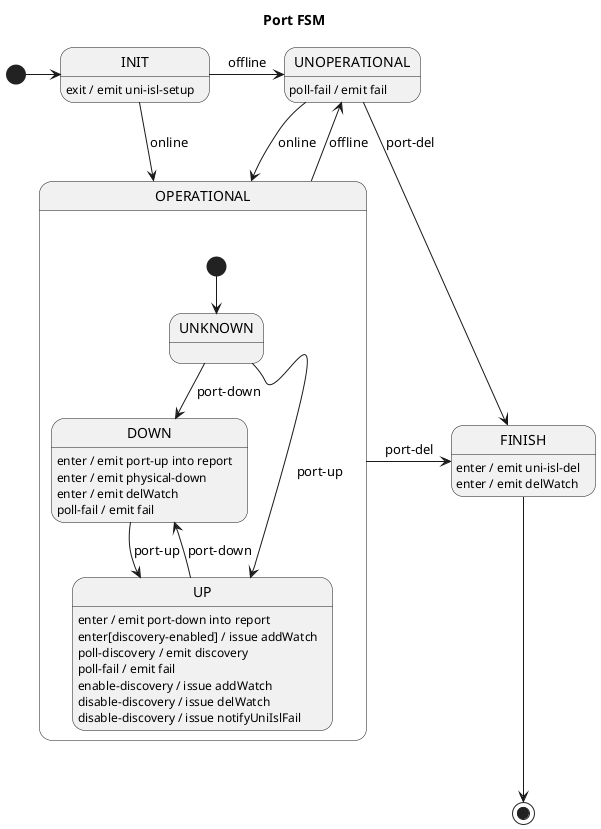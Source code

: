 Internal state:
* history data (constructor)
* report FSM

Input signals:
* port-up (switch)
* port-down (switch)
* online (switch)
* offline (switch)
* poll-discovery (poll)
* poll-fail (poll)

Output signals:
* physical-down (isl/2)
* uni-isl-setup (isl/2)
* discovery (isl/2)
* fail (isl/2)

@startuml
title Port FSM

[*] -right-> INIT

INIT -r-> UNOPERATIONAL : offline
INIT -r-> OPERATIONAL : online
INIT : exit / emit uni-isl-setup

state OPERATIONAL {
    [*] --> UNKNOWN

    UNKNOWN --> DOWN : port-down
    UNKNOWN --> UP : port-up

    DOWN --> UP : port-up
    DOWN : enter / emit port-up into report
    DOWN : enter / emit physical-down
    DOWN : enter / emit delWatch
    DOWN : poll-fail / emit fail

    UP --> DOWN : port-down
    UP : enter / emit port-down into report
    UP : enter[discovery-enabled] / issue addWatch
    UP : poll-discovery / emit discovery
    UP : poll-fail / emit fail
    UP : enable-discovery / issue addWatch
    UP : disable-discovery / issue delWatch
    UP : disable-discovery / issue notifyUniIslFail
}

OPERATIONAL --> UNOPERATIONAL : offline
OPERATIONAL -r-> FINISH : port-del

UNOPERATIONAL --> OPERATIONAL : online
UNOPERATIONAL --> FINISH : port-del
UNOPERATIONAL : poll-fail / emit fail

FINISH: enter / emit uni-isl-del
FINISH: enter / emit delWatch
FINISH -d-> [*]

@enduml
